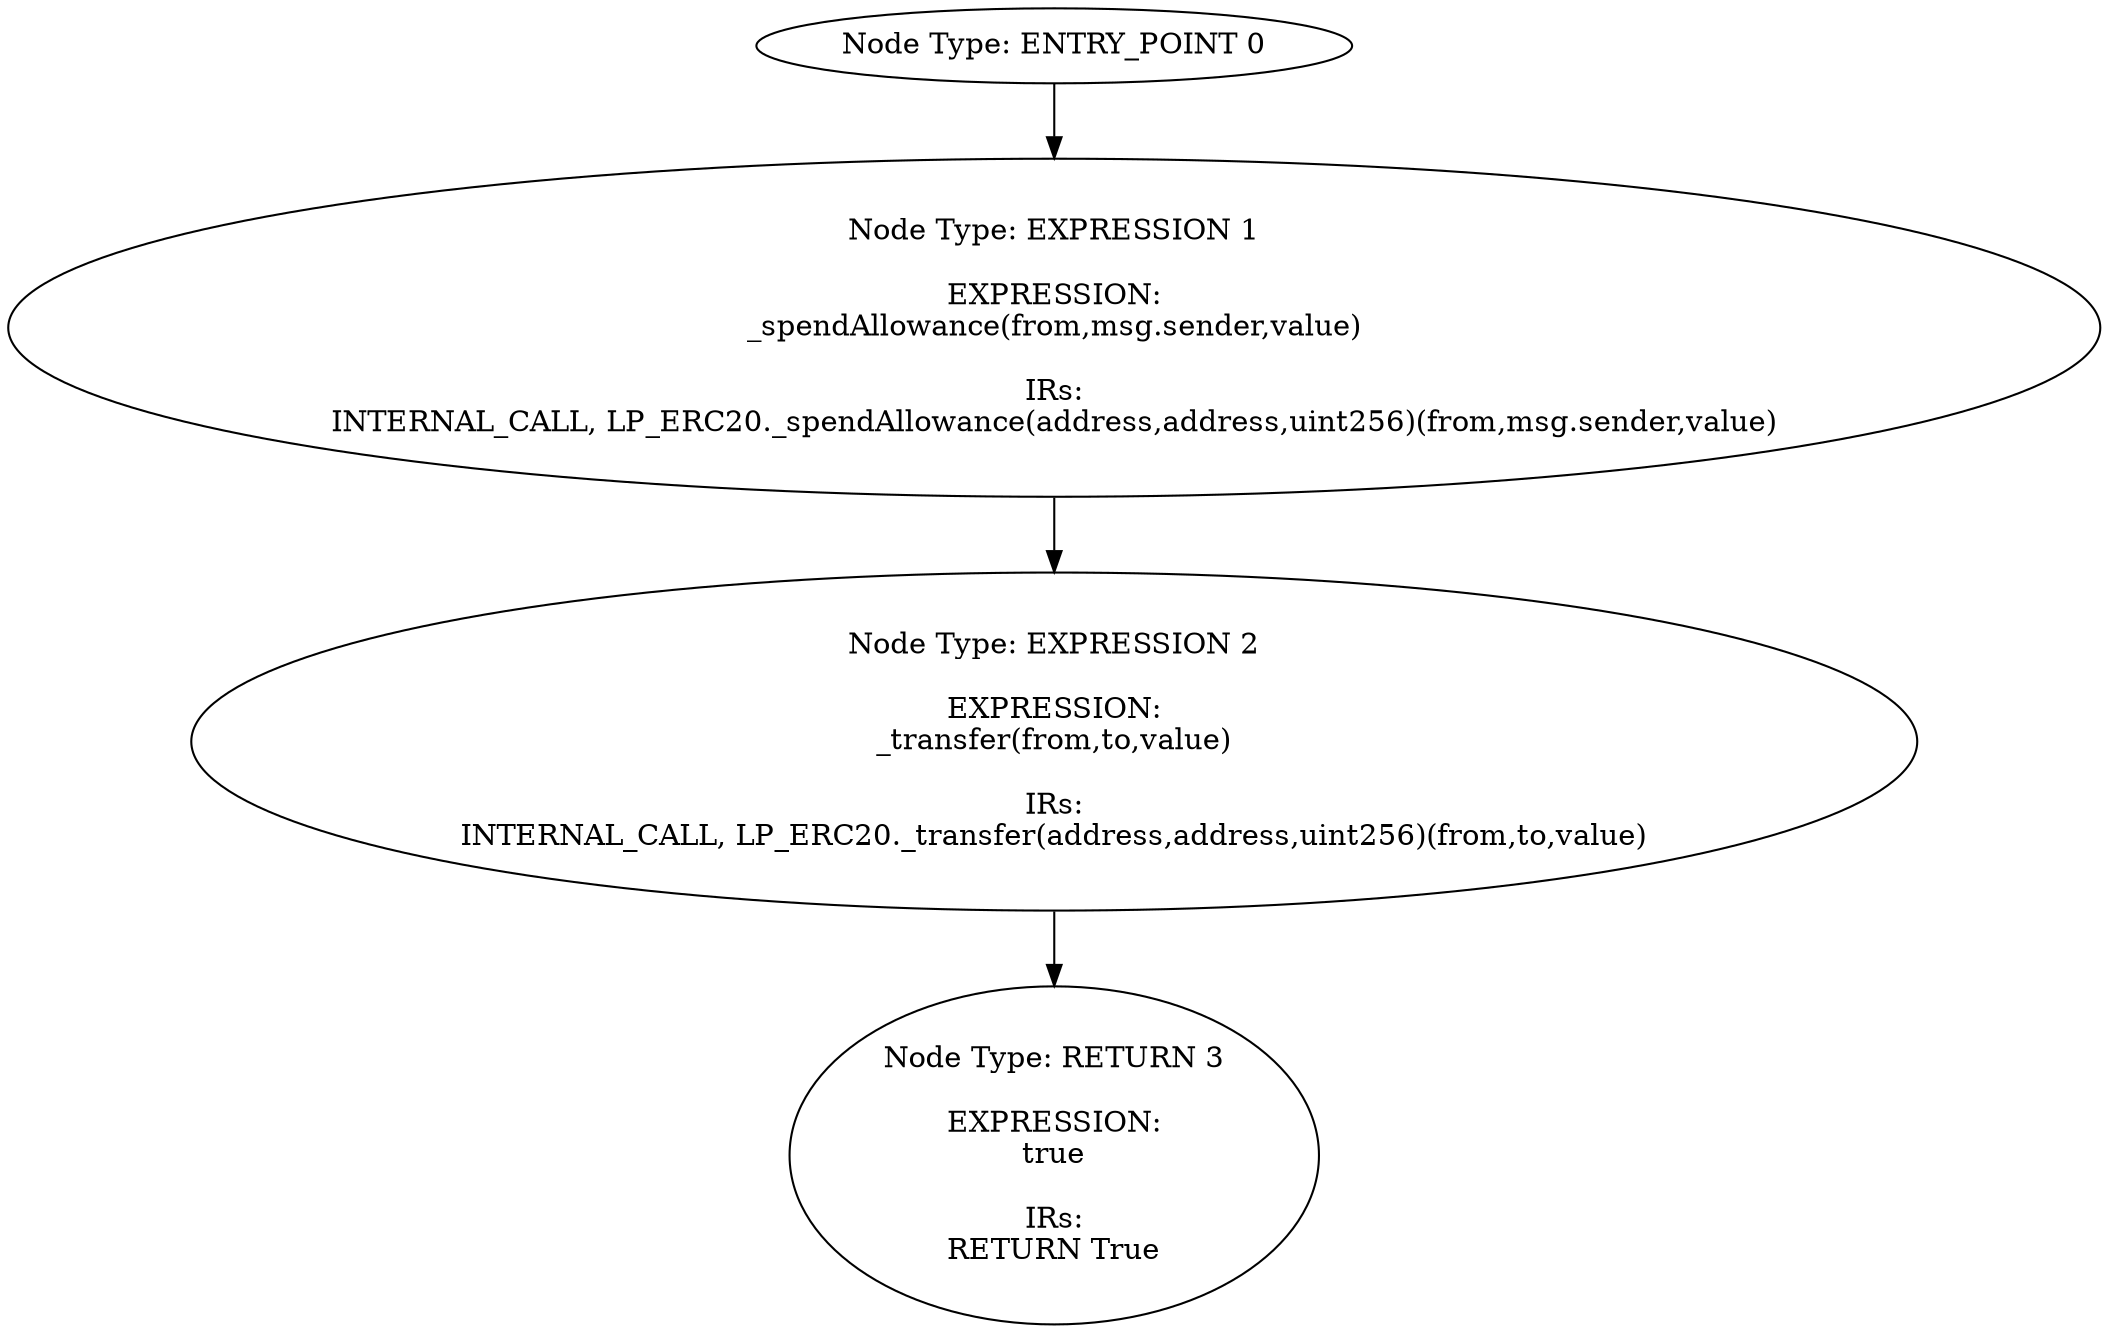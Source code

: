 digraph{
0[label="Node Type: ENTRY_POINT 0
"];
0->1;
1[label="Node Type: EXPRESSION 1

EXPRESSION:
_spendAllowance(from,msg.sender,value)

IRs:
INTERNAL_CALL, LP_ERC20._spendAllowance(address,address,uint256)(from,msg.sender,value)"];
1->2;
2[label="Node Type: EXPRESSION 2

EXPRESSION:
_transfer(from,to,value)

IRs:
INTERNAL_CALL, LP_ERC20._transfer(address,address,uint256)(from,to,value)"];
2->3;
3[label="Node Type: RETURN 3

EXPRESSION:
true

IRs:
RETURN True"];
}
